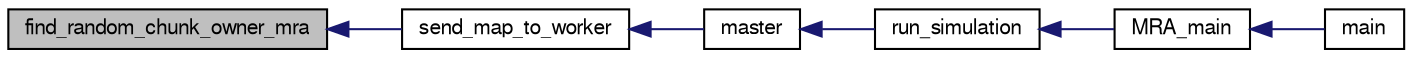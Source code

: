 digraph G
{
  edge [fontname="FreeSans",fontsize="10",labelfontname="FreeSans",labelfontsize="10"];
  node [fontname="FreeSans",fontsize="10",shape=record];
  rankdir="LR";
  Node1 [label="find_random_chunk_owner_mra",height=0.2,width=0.4,color="black", fillcolor="grey75", style="filled" fontcolor="black"];
  Node1 -> Node2 [dir="back",color="midnightblue",fontsize="10",style="solid",fontname="FreeSans"];
  Node2 [label="send_map_to_worker",height=0.2,width=0.4,color="black", fillcolor="white", style="filled",URL="$master_8c.html#a41bc86a87e97f3f5309a4c9b93750a62",tooltip="Choose a map task, and send it to a worker."];
  Node2 -> Node3 [dir="back",color="midnightblue",fontsize="10",style="solid",fontname="FreeSans"];
  Node3 [label="master",height=0.2,width=0.4,color="black", fillcolor="white", style="filled",URL="$simcore_8c.html#a8334c270611cbc51b46c9212c3438d6f",tooltip="Main master function."];
  Node3 -> Node4 [dir="back",color="midnightblue",fontsize="10",style="solid",fontname="FreeSans"];
  Node4 [label="run_simulation",height=0.2,width=0.4,color="black", fillcolor="white", style="filled",URL="$simcore_8c.html#a30374047fbbd4e1bfb41a8b8db7380e4"];
  Node4 -> Node5 [dir="back",color="midnightblue",fontsize="10",style="solid",fontname="FreeSans"];
  Node5 [label="MRA_main",height=0.2,width=0.4,color="black", fillcolor="white", style="filled",URL="$mra_8h.html#a002d713ab68756c7102fdf5d914a30da"];
  Node5 -> Node6 [dir="back",color="midnightblue",fontsize="10",style="solid",fontname="FreeSans"];
  Node6 [label="main",height=0.2,width=0.4,color="black", fillcolor="white", style="filled",URL="$hello_8c.html#a0ddf1224851353fc92bfbff6f499fa97"];
}
